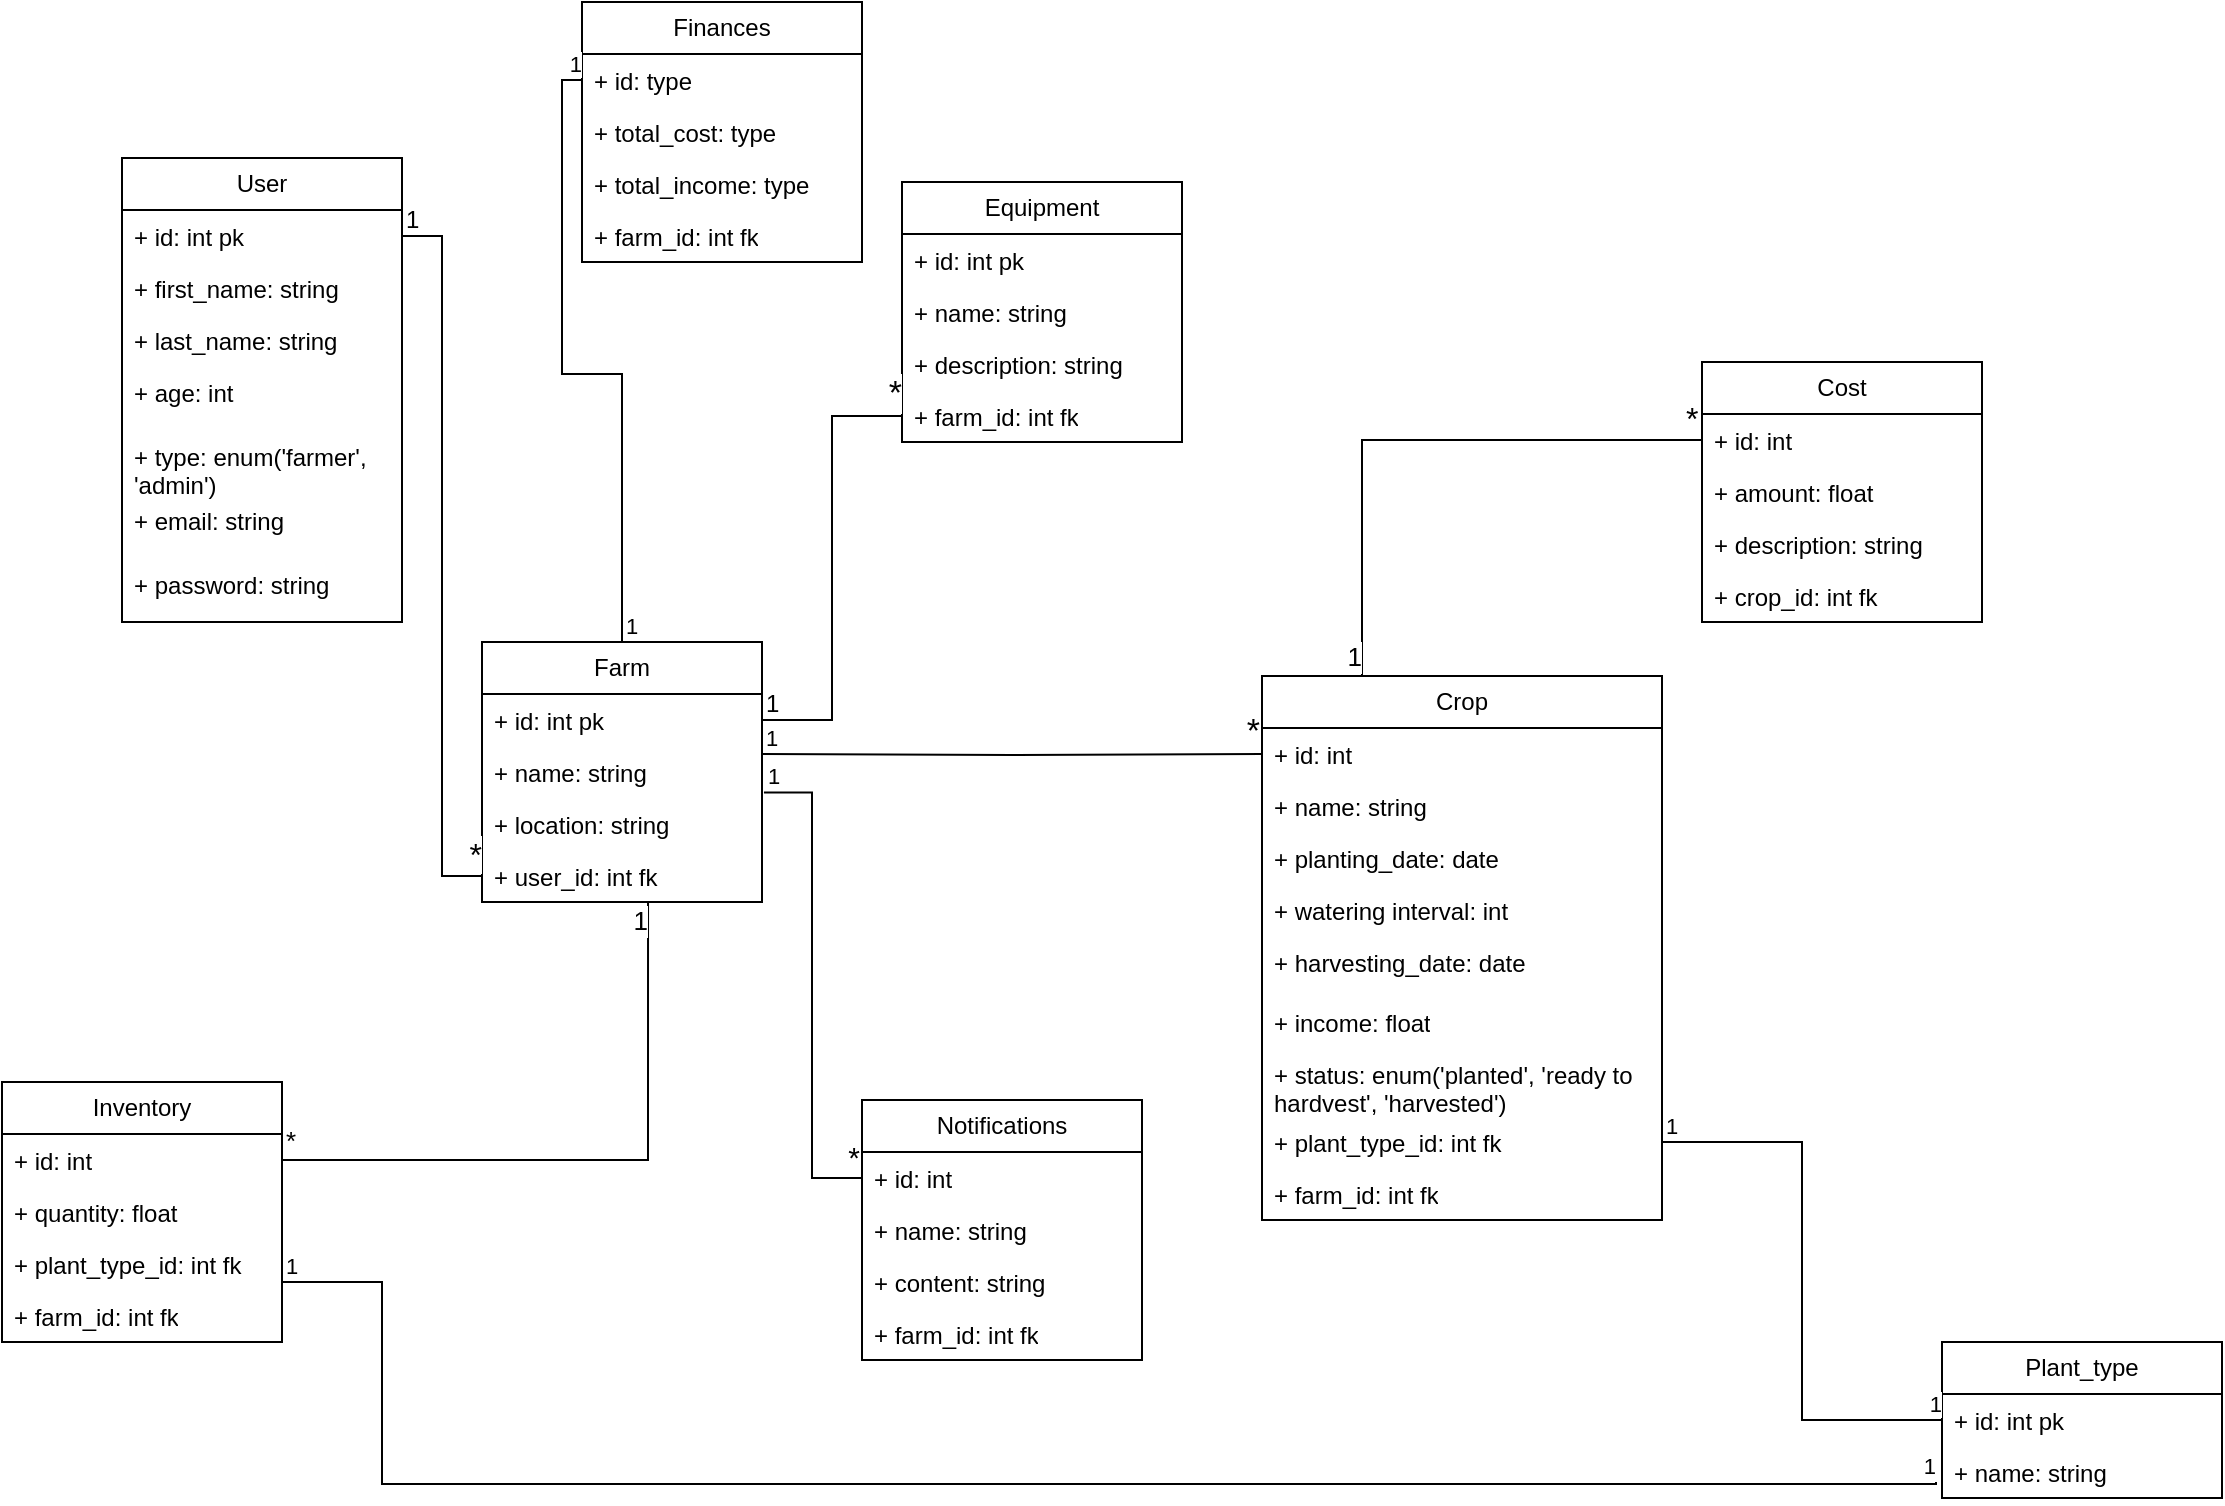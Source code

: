 <mxfile version="24.0.1" type="device">
  <diagram name="Page-1" id="ExYZ_vn_55z2BqfgQdrC">
    <mxGraphModel dx="1461" dy="925" grid="1" gridSize="10" guides="1" tooltips="1" connect="1" arrows="1" fold="1" page="1" pageScale="1" pageWidth="850" pageHeight="1100" math="0" shadow="0">
      <root>
        <mxCell id="0" />
        <mxCell id="1" parent="0" />
        <mxCell id="UTPdprkSvMQMD3dr8gy0-1" value="User" style="swimlane;fontStyle=0;childLayout=stackLayout;horizontal=1;startSize=26;fillColor=none;horizontalStack=0;resizeParent=1;resizeParentMax=0;resizeLast=0;collapsible=1;marginBottom=0;whiteSpace=wrap;html=1;" parent="1" vertex="1">
          <mxGeometry x="260" y="168" width="140" height="232" as="geometry" />
        </mxCell>
        <mxCell id="UTPdprkSvMQMD3dr8gy0-2" value="+ id: int pk" style="text;strokeColor=none;fillColor=none;align=left;verticalAlign=top;spacingLeft=4;spacingRight=4;overflow=hidden;rotatable=0;points=[[0,0.5],[1,0.5]];portConstraint=eastwest;whiteSpace=wrap;html=1;" parent="UTPdprkSvMQMD3dr8gy0-1" vertex="1">
          <mxGeometry y="26" width="140" height="26" as="geometry" />
        </mxCell>
        <mxCell id="UTPdprkSvMQMD3dr8gy0-3" value="+ first_name: string" style="text;strokeColor=none;fillColor=none;align=left;verticalAlign=top;spacingLeft=4;spacingRight=4;overflow=hidden;rotatable=0;points=[[0,0.5],[1,0.5]];portConstraint=eastwest;whiteSpace=wrap;html=1;" parent="UTPdprkSvMQMD3dr8gy0-1" vertex="1">
          <mxGeometry y="52" width="140" height="26" as="geometry" />
        </mxCell>
        <mxCell id="UTPdprkSvMQMD3dr8gy0-10" value="+ last_name: string" style="text;strokeColor=none;fillColor=none;align=left;verticalAlign=top;spacingLeft=4;spacingRight=4;overflow=hidden;rotatable=0;points=[[0,0.5],[1,0.5]];portConstraint=eastwest;whiteSpace=wrap;html=1;" parent="UTPdprkSvMQMD3dr8gy0-1" vertex="1">
          <mxGeometry y="78" width="140" height="26" as="geometry" />
        </mxCell>
        <mxCell id="UTPdprkSvMQMD3dr8gy0-14" value="+ age: int" style="text;strokeColor=none;fillColor=none;align=left;verticalAlign=top;spacingLeft=4;spacingRight=4;overflow=hidden;rotatable=0;points=[[0,0.5],[1,0.5]];portConstraint=eastwest;whiteSpace=wrap;html=1;" parent="UTPdprkSvMQMD3dr8gy0-1" vertex="1">
          <mxGeometry y="104" width="140" height="32" as="geometry" />
        </mxCell>
        <mxCell id="UTPdprkSvMQMD3dr8gy0-13" value="+ type: enum(&#39;farmer&#39;, &#39;admin&#39;)" style="text;strokeColor=none;fillColor=none;align=left;verticalAlign=top;spacingLeft=4;spacingRight=4;overflow=hidden;rotatable=0;points=[[0,0.5],[1,0.5]];portConstraint=eastwest;whiteSpace=wrap;html=1;" parent="UTPdprkSvMQMD3dr8gy0-1" vertex="1">
          <mxGeometry y="136" width="140" height="32" as="geometry" />
        </mxCell>
        <mxCell id="UTPdprkSvMQMD3dr8gy0-15" value="+ email: string" style="text;strokeColor=none;fillColor=none;align=left;verticalAlign=top;spacingLeft=4;spacingRight=4;overflow=hidden;rotatable=0;points=[[0,0.5],[1,0.5]];portConstraint=eastwest;whiteSpace=wrap;html=1;" parent="UTPdprkSvMQMD3dr8gy0-1" vertex="1">
          <mxGeometry y="168" width="140" height="32" as="geometry" />
        </mxCell>
        <mxCell id="UTPdprkSvMQMD3dr8gy0-12" value="+ password: string" style="text;strokeColor=none;fillColor=none;align=left;verticalAlign=top;spacingLeft=4;spacingRight=4;overflow=hidden;rotatable=0;points=[[0,0.5],[1,0.5]];portConstraint=eastwest;whiteSpace=wrap;html=1;" parent="UTPdprkSvMQMD3dr8gy0-1" vertex="1">
          <mxGeometry y="200" width="140" height="32" as="geometry" />
        </mxCell>
        <mxCell id="UTPdprkSvMQMD3dr8gy0-16" value="Farm" style="swimlane;fontStyle=0;childLayout=stackLayout;horizontal=1;startSize=26;fillColor=none;horizontalStack=0;resizeParent=1;resizeParentMax=0;resizeLast=0;collapsible=1;marginBottom=0;whiteSpace=wrap;html=1;" parent="1" vertex="1">
          <mxGeometry x="440" y="410" width="140" height="130" as="geometry" />
        </mxCell>
        <mxCell id="UTPdprkSvMQMD3dr8gy0-17" value="+ id: int pk" style="text;strokeColor=none;fillColor=none;align=left;verticalAlign=top;spacingLeft=4;spacingRight=4;overflow=hidden;rotatable=0;points=[[0,0.5],[1,0.5]];portConstraint=eastwest;whiteSpace=wrap;html=1;" parent="UTPdprkSvMQMD3dr8gy0-16" vertex="1">
          <mxGeometry y="26" width="140" height="26" as="geometry" />
        </mxCell>
        <mxCell id="UTPdprkSvMQMD3dr8gy0-18" value="+ name: string" style="text;strokeColor=none;fillColor=none;align=left;verticalAlign=top;spacingLeft=4;spacingRight=4;overflow=hidden;rotatable=0;points=[[0,0.5],[1,0.5]];portConstraint=eastwest;whiteSpace=wrap;html=1;" parent="UTPdprkSvMQMD3dr8gy0-16" vertex="1">
          <mxGeometry y="52" width="140" height="26" as="geometry" />
        </mxCell>
        <mxCell id="UTPdprkSvMQMD3dr8gy0-20" value="+ location: string" style="text;strokeColor=none;fillColor=none;align=left;verticalAlign=top;spacingLeft=4;spacingRight=4;overflow=hidden;rotatable=0;points=[[0,0.5],[1,0.5]];portConstraint=eastwest;whiteSpace=wrap;html=1;" parent="UTPdprkSvMQMD3dr8gy0-16" vertex="1">
          <mxGeometry y="78" width="140" height="26" as="geometry" />
        </mxCell>
        <mxCell id="UTPdprkSvMQMD3dr8gy0-19" value="+ user_id: int fk" style="text;strokeColor=none;fillColor=none;align=left;verticalAlign=top;spacingLeft=4;spacingRight=4;overflow=hidden;rotatable=0;points=[[0,0.5],[1,0.5]];portConstraint=eastwest;whiteSpace=wrap;html=1;" parent="UTPdprkSvMQMD3dr8gy0-16" vertex="1">
          <mxGeometry y="104" width="140" height="26" as="geometry" />
        </mxCell>
        <mxCell id="UTPdprkSvMQMD3dr8gy0-22" value="" style="endArrow=none;html=1;edgeStyle=orthogonalEdgeStyle;rounded=0;exitX=1;exitY=0.5;exitDx=0;exitDy=0;entryX=0;entryY=0.5;entryDx=0;entryDy=0;" parent="1" source="UTPdprkSvMQMD3dr8gy0-2" target="UTPdprkSvMQMD3dr8gy0-19" edge="1">
          <mxGeometry relative="1" as="geometry">
            <mxPoint x="340" y="420" as="sourcePoint" />
            <mxPoint x="500" y="420" as="targetPoint" />
          </mxGeometry>
        </mxCell>
        <mxCell id="UTPdprkSvMQMD3dr8gy0-23" value="&lt;font style=&quot;font-size: 12px;&quot;&gt;1&lt;/font&gt;" style="edgeLabel;resizable=0;html=1;align=left;verticalAlign=bottom;arcSize=12;imageWidth=24;" parent="UTPdprkSvMQMD3dr8gy0-22" connectable="0" vertex="1">
          <mxGeometry x="-1" relative="1" as="geometry" />
        </mxCell>
        <mxCell id="UTPdprkSvMQMD3dr8gy0-24" value="&lt;font style=&quot;font-size: 16px;&quot;&gt;*&lt;/font&gt;" style="edgeLabel;resizable=0;html=1;align=right;verticalAlign=bottom;" parent="UTPdprkSvMQMD3dr8gy0-22" connectable="0" vertex="1">
          <mxGeometry x="1" relative="1" as="geometry" />
        </mxCell>
        <mxCell id="UTPdprkSvMQMD3dr8gy0-25" value="Equipment" style="swimlane;fontStyle=0;childLayout=stackLayout;horizontal=1;startSize=26;fillColor=none;horizontalStack=0;resizeParent=1;resizeParentMax=0;resizeLast=0;collapsible=1;marginBottom=0;whiteSpace=wrap;html=1;" parent="1" vertex="1">
          <mxGeometry x="650" y="180" width="140" height="130" as="geometry" />
        </mxCell>
        <mxCell id="UTPdprkSvMQMD3dr8gy0-26" value="+ id: int pk" style="text;strokeColor=none;fillColor=none;align=left;verticalAlign=top;spacingLeft=4;spacingRight=4;overflow=hidden;rotatable=0;points=[[0,0.5],[1,0.5]];portConstraint=eastwest;whiteSpace=wrap;html=1;" parent="UTPdprkSvMQMD3dr8gy0-25" vertex="1">
          <mxGeometry y="26" width="140" height="26" as="geometry" />
        </mxCell>
        <mxCell id="UTPdprkSvMQMD3dr8gy0-27" value="+ name: string" style="text;strokeColor=none;fillColor=none;align=left;verticalAlign=top;spacingLeft=4;spacingRight=4;overflow=hidden;rotatable=0;points=[[0,0.5],[1,0.5]];portConstraint=eastwest;whiteSpace=wrap;html=1;" parent="UTPdprkSvMQMD3dr8gy0-25" vertex="1">
          <mxGeometry y="52" width="140" height="26" as="geometry" />
        </mxCell>
        <mxCell id="UTPdprkSvMQMD3dr8gy0-29" value="+ description: string" style="text;strokeColor=none;fillColor=none;align=left;verticalAlign=top;spacingLeft=4;spacingRight=4;overflow=hidden;rotatable=0;points=[[0,0.5],[1,0.5]];portConstraint=eastwest;whiteSpace=wrap;html=1;" parent="UTPdprkSvMQMD3dr8gy0-25" vertex="1">
          <mxGeometry y="78" width="140" height="26" as="geometry" />
        </mxCell>
        <mxCell id="UTPdprkSvMQMD3dr8gy0-28" value="+ farm_id: int fk" style="text;strokeColor=none;fillColor=none;align=left;verticalAlign=top;spacingLeft=4;spacingRight=4;overflow=hidden;rotatable=0;points=[[0,0.5],[1,0.5]];portConstraint=eastwest;whiteSpace=wrap;html=1;" parent="UTPdprkSvMQMD3dr8gy0-25" vertex="1">
          <mxGeometry y="104" width="140" height="26" as="geometry" />
        </mxCell>
        <mxCell id="UTPdprkSvMQMD3dr8gy0-30" value="" style="endArrow=none;html=1;edgeStyle=orthogonalEdgeStyle;rounded=0;exitX=1;exitY=0.5;exitDx=0;exitDy=0;entryX=0;entryY=0.5;entryDx=0;entryDy=0;" parent="1" source="UTPdprkSvMQMD3dr8gy0-17" target="UTPdprkSvMQMD3dr8gy0-28" edge="1">
          <mxGeometry relative="1" as="geometry">
            <mxPoint x="650" y="370" as="sourcePoint" />
            <mxPoint x="810" y="370" as="targetPoint" />
          </mxGeometry>
        </mxCell>
        <mxCell id="UTPdprkSvMQMD3dr8gy0-31" value="&lt;font style=&quot;font-size: 12px;&quot;&gt;1&lt;/font&gt;" style="edgeLabel;resizable=0;html=1;align=left;verticalAlign=bottom;" parent="UTPdprkSvMQMD3dr8gy0-30" connectable="0" vertex="1">
          <mxGeometry x="-1" relative="1" as="geometry" />
        </mxCell>
        <mxCell id="UTPdprkSvMQMD3dr8gy0-32" value="&lt;font style=&quot;font-size: 17px;&quot;&gt;*&lt;/font&gt;" style="edgeLabel;resizable=0;html=1;align=right;verticalAlign=bottom;" parent="UTPdprkSvMQMD3dr8gy0-30" connectable="0" vertex="1">
          <mxGeometry x="1" relative="1" as="geometry" />
        </mxCell>
        <mxCell id="UTPdprkSvMQMD3dr8gy0-33" value="Crop" style="swimlane;fontStyle=0;childLayout=stackLayout;horizontal=1;startSize=26;fillColor=none;horizontalStack=0;resizeParent=1;resizeParentMax=0;resizeLast=0;collapsible=1;marginBottom=0;whiteSpace=wrap;html=1;" parent="1" vertex="1">
          <mxGeometry x="830" y="427" width="200" height="272" as="geometry" />
        </mxCell>
        <mxCell id="UTPdprkSvMQMD3dr8gy0-34" value="+ id: int" style="text;strokeColor=none;fillColor=none;align=left;verticalAlign=top;spacingLeft=4;spacingRight=4;overflow=hidden;rotatable=0;points=[[0,0.5],[1,0.5]];portConstraint=eastwest;whiteSpace=wrap;html=1;" parent="UTPdprkSvMQMD3dr8gy0-33" vertex="1">
          <mxGeometry y="26" width="200" height="26" as="geometry" />
        </mxCell>
        <mxCell id="UTPdprkSvMQMD3dr8gy0-35" value="+ name: string" style="text;strokeColor=none;fillColor=none;align=left;verticalAlign=top;spacingLeft=4;spacingRight=4;overflow=hidden;rotatable=0;points=[[0,0.5],[1,0.5]];portConstraint=eastwest;whiteSpace=wrap;html=1;" parent="UTPdprkSvMQMD3dr8gy0-33" vertex="1">
          <mxGeometry y="52" width="200" height="26" as="geometry" />
        </mxCell>
        <mxCell id="UTPdprkSvMQMD3dr8gy0-36" value="+ planting_date: date" style="text;strokeColor=none;fillColor=none;align=left;verticalAlign=top;spacingLeft=4;spacingRight=4;overflow=hidden;rotatable=0;points=[[0,0.5],[1,0.5]];portConstraint=eastwest;whiteSpace=wrap;html=1;" parent="UTPdprkSvMQMD3dr8gy0-33" vertex="1">
          <mxGeometry y="78" width="200" height="26" as="geometry" />
        </mxCell>
        <mxCell id="UTPdprkSvMQMD3dr8gy0-37" value="+ watering interval: int" style="text;strokeColor=none;fillColor=none;align=left;verticalAlign=top;spacingLeft=4;spacingRight=4;overflow=hidden;rotatable=0;points=[[0,0.5],[1,0.5]];portConstraint=eastwest;whiteSpace=wrap;html=1;" parent="UTPdprkSvMQMD3dr8gy0-33" vertex="1">
          <mxGeometry y="104" width="200" height="26" as="geometry" />
        </mxCell>
        <mxCell id="UTPdprkSvMQMD3dr8gy0-39" value="+ harvesting_date: date" style="text;strokeColor=none;fillColor=none;align=left;verticalAlign=top;spacingLeft=4;spacingRight=4;overflow=hidden;rotatable=0;points=[[0,0.5],[1,0.5]];portConstraint=eastwest;whiteSpace=wrap;html=1;" parent="UTPdprkSvMQMD3dr8gy0-33" vertex="1">
          <mxGeometry y="130" width="200" height="30" as="geometry" />
        </mxCell>
        <mxCell id="UTPdprkSvMQMD3dr8gy0-49" value="+ income: float" style="text;strokeColor=none;fillColor=none;align=left;verticalAlign=top;spacingLeft=4;spacingRight=4;overflow=hidden;rotatable=0;points=[[0,0.5],[1,0.5]];portConstraint=eastwest;whiteSpace=wrap;html=1;" parent="UTPdprkSvMQMD3dr8gy0-33" vertex="1">
          <mxGeometry y="160" width="200" height="26" as="geometry" />
        </mxCell>
        <mxCell id="UTPdprkSvMQMD3dr8gy0-42" value="+ status: enum(&#39;planted&#39;, &#39;ready to hardvest&#39;, &#39;harvested&#39;)" style="text;strokeColor=none;fillColor=none;align=left;verticalAlign=top;spacingLeft=4;spacingRight=4;overflow=hidden;rotatable=0;points=[[0,0.5],[1,0.5]];portConstraint=eastwest;whiteSpace=wrap;html=1;" parent="UTPdprkSvMQMD3dr8gy0-33" vertex="1">
          <mxGeometry y="186" width="200" height="34" as="geometry" />
        </mxCell>
        <mxCell id="UTPdprkSvMQMD3dr8gy0-81" value="+ plant_type_id: int fk" style="text;strokeColor=none;fillColor=none;align=left;verticalAlign=top;spacingLeft=4;spacingRight=4;overflow=hidden;rotatable=0;points=[[0,0.5],[1,0.5]];portConstraint=eastwest;whiteSpace=wrap;html=1;" parent="UTPdprkSvMQMD3dr8gy0-33" vertex="1">
          <mxGeometry y="220" width="200" height="26" as="geometry" />
        </mxCell>
        <mxCell id="UTPdprkSvMQMD3dr8gy0-41" value="+ farm_id: int fk" style="text;strokeColor=none;fillColor=none;align=left;verticalAlign=top;spacingLeft=4;spacingRight=4;overflow=hidden;rotatable=0;points=[[0,0.5],[1,0.5]];portConstraint=eastwest;whiteSpace=wrap;html=1;" parent="UTPdprkSvMQMD3dr8gy0-33" vertex="1">
          <mxGeometry y="246" width="200" height="26" as="geometry" />
        </mxCell>
        <mxCell id="UTPdprkSvMQMD3dr8gy0-45" value="" style="endArrow=none;html=1;edgeStyle=orthogonalEdgeStyle;rounded=0;entryX=0;entryY=0.5;entryDx=0;entryDy=0;" parent="1" target="UTPdprkSvMQMD3dr8gy0-34" edge="1">
          <mxGeometry relative="1" as="geometry">
            <mxPoint x="580" y="466" as="sourcePoint" />
            <mxPoint x="1100" y="180" as="targetPoint" />
          </mxGeometry>
        </mxCell>
        <mxCell id="UTPdprkSvMQMD3dr8gy0-46" value="&lt;font style=&quot;font-size: 11px;&quot;&gt;1&lt;/font&gt;" style="edgeLabel;resizable=0;html=1;align=left;verticalAlign=bottom;" parent="UTPdprkSvMQMD3dr8gy0-45" connectable="0" vertex="1">
          <mxGeometry x="-1" relative="1" as="geometry" />
        </mxCell>
        <mxCell id="UTPdprkSvMQMD3dr8gy0-47" value="&lt;font style=&quot;font-size: 17px;&quot;&gt;*&lt;/font&gt;" style="edgeLabel;resizable=0;html=1;align=right;verticalAlign=bottom;" parent="UTPdprkSvMQMD3dr8gy0-45" connectable="0" vertex="1">
          <mxGeometry x="1" relative="1" as="geometry" />
        </mxCell>
        <mxCell id="UTPdprkSvMQMD3dr8gy0-50" value="Finances" style="swimlane;fontStyle=0;childLayout=stackLayout;horizontal=1;startSize=26;fillColor=none;horizontalStack=0;resizeParent=1;resizeParentMax=0;resizeLast=0;collapsible=1;marginBottom=0;whiteSpace=wrap;html=1;" parent="1" vertex="1">
          <mxGeometry x="490" y="90" width="140" height="130" as="geometry" />
        </mxCell>
        <mxCell id="UTPdprkSvMQMD3dr8gy0-51" value="+ id: type" style="text;strokeColor=none;fillColor=none;align=left;verticalAlign=top;spacingLeft=4;spacingRight=4;overflow=hidden;rotatable=0;points=[[0,0.5],[1,0.5]];portConstraint=eastwest;whiteSpace=wrap;html=1;" parent="UTPdprkSvMQMD3dr8gy0-50" vertex="1">
          <mxGeometry y="26" width="140" height="26" as="geometry" />
        </mxCell>
        <mxCell id="UTPdprkSvMQMD3dr8gy0-52" value="+ total_cost: type" style="text;strokeColor=none;fillColor=none;align=left;verticalAlign=top;spacingLeft=4;spacingRight=4;overflow=hidden;rotatable=0;points=[[0,0.5],[1,0.5]];portConstraint=eastwest;whiteSpace=wrap;html=1;" parent="UTPdprkSvMQMD3dr8gy0-50" vertex="1">
          <mxGeometry y="52" width="140" height="26" as="geometry" />
        </mxCell>
        <mxCell id="UTPdprkSvMQMD3dr8gy0-53" value="+ total_income: type" style="text;strokeColor=none;fillColor=none;align=left;verticalAlign=top;spacingLeft=4;spacingRight=4;overflow=hidden;rotatable=0;points=[[0,0.5],[1,0.5]];portConstraint=eastwest;whiteSpace=wrap;html=1;" parent="UTPdprkSvMQMD3dr8gy0-50" vertex="1">
          <mxGeometry y="78" width="140" height="26" as="geometry" />
        </mxCell>
        <mxCell id="UTPdprkSvMQMD3dr8gy0-54" value="+ farm_id: int fk" style="text;strokeColor=none;fillColor=none;align=left;verticalAlign=top;spacingLeft=4;spacingRight=4;overflow=hidden;rotatable=0;points=[[0,0.5],[1,0.5]];portConstraint=eastwest;whiteSpace=wrap;html=1;" parent="UTPdprkSvMQMD3dr8gy0-50" vertex="1">
          <mxGeometry y="104" width="140" height="26" as="geometry" />
        </mxCell>
        <mxCell id="UTPdprkSvMQMD3dr8gy0-55" value="" style="endArrow=none;html=1;edgeStyle=orthogonalEdgeStyle;rounded=0;entryX=0;entryY=0.5;entryDx=0;entryDy=0;exitX=0.5;exitY=0;exitDx=0;exitDy=0;" parent="1" source="UTPdprkSvMQMD3dr8gy0-16" target="UTPdprkSvMQMD3dr8gy0-51" edge="1">
          <mxGeometry relative="1" as="geometry">
            <mxPoint x="500" y="330" as="sourcePoint" />
            <mxPoint x="489.45" y="40.0" as="targetPoint" />
          </mxGeometry>
        </mxCell>
        <mxCell id="UTPdprkSvMQMD3dr8gy0-56" value="1" style="edgeLabel;resizable=0;html=1;align=left;verticalAlign=bottom;" parent="UTPdprkSvMQMD3dr8gy0-55" connectable="0" vertex="1">
          <mxGeometry x="-1" relative="1" as="geometry" />
        </mxCell>
        <mxCell id="UTPdprkSvMQMD3dr8gy0-57" value="1" style="edgeLabel;resizable=0;html=1;align=right;verticalAlign=bottom;" parent="UTPdprkSvMQMD3dr8gy0-55" connectable="0" vertex="1">
          <mxGeometry x="1" relative="1" as="geometry" />
        </mxCell>
        <mxCell id="UTPdprkSvMQMD3dr8gy0-58" value="Notifications" style="swimlane;fontStyle=0;childLayout=stackLayout;horizontal=1;startSize=26;fillColor=none;horizontalStack=0;resizeParent=1;resizeParentMax=0;resizeLast=0;collapsible=1;marginBottom=0;whiteSpace=wrap;html=1;" parent="1" vertex="1">
          <mxGeometry x="630" y="639" width="140" height="130" as="geometry" />
        </mxCell>
        <mxCell id="UTPdprkSvMQMD3dr8gy0-59" value="+ id: int" style="text;strokeColor=none;fillColor=none;align=left;verticalAlign=top;spacingLeft=4;spacingRight=4;overflow=hidden;rotatable=0;points=[[0,0.5],[1,0.5]];portConstraint=eastwest;whiteSpace=wrap;html=1;" parent="UTPdprkSvMQMD3dr8gy0-58" vertex="1">
          <mxGeometry y="26" width="140" height="26" as="geometry" />
        </mxCell>
        <mxCell id="UTPdprkSvMQMD3dr8gy0-60" value="+ name: string" style="text;strokeColor=none;fillColor=none;align=left;verticalAlign=top;spacingLeft=4;spacingRight=4;overflow=hidden;rotatable=0;points=[[0,0.5],[1,0.5]];portConstraint=eastwest;whiteSpace=wrap;html=1;" parent="UTPdprkSvMQMD3dr8gy0-58" vertex="1">
          <mxGeometry y="52" width="140" height="26" as="geometry" />
        </mxCell>
        <mxCell id="UTPdprkSvMQMD3dr8gy0-61" value="+ content: string" style="text;strokeColor=none;fillColor=none;align=left;verticalAlign=top;spacingLeft=4;spacingRight=4;overflow=hidden;rotatable=0;points=[[0,0.5],[1,0.5]];portConstraint=eastwest;whiteSpace=wrap;html=1;" parent="UTPdprkSvMQMD3dr8gy0-58" vertex="1">
          <mxGeometry y="78" width="140" height="26" as="geometry" />
        </mxCell>
        <mxCell id="UTPdprkSvMQMD3dr8gy0-63" value="+ farm_id: int fk" style="text;strokeColor=none;fillColor=none;align=left;verticalAlign=top;spacingLeft=4;spacingRight=4;overflow=hidden;rotatable=0;points=[[0,0.5],[1,0.5]];portConstraint=eastwest;whiteSpace=wrap;html=1;" parent="UTPdprkSvMQMD3dr8gy0-58" vertex="1">
          <mxGeometry y="104" width="140" height="26" as="geometry" />
        </mxCell>
        <mxCell id="UTPdprkSvMQMD3dr8gy0-64" value="" style="endArrow=none;html=1;edgeStyle=orthogonalEdgeStyle;rounded=0;exitX=1.007;exitY=-0.105;exitDx=0;exitDy=0;exitPerimeter=0;entryX=0;entryY=0.5;entryDx=0;entryDy=0;" parent="1" source="UTPdprkSvMQMD3dr8gy0-20" target="UTPdprkSvMQMD3dr8gy0-59" edge="1">
          <mxGeometry relative="1" as="geometry">
            <mxPoint x="670" y="670" as="sourcePoint" />
            <mxPoint x="830" y="670" as="targetPoint" />
          </mxGeometry>
        </mxCell>
        <mxCell id="UTPdprkSvMQMD3dr8gy0-65" value="1" style="edgeLabel;resizable=0;html=1;align=left;verticalAlign=bottom;" parent="UTPdprkSvMQMD3dr8gy0-64" connectable="0" vertex="1">
          <mxGeometry x="-1" relative="1" as="geometry" />
        </mxCell>
        <mxCell id="UTPdprkSvMQMD3dr8gy0-66" value="&lt;font style=&quot;font-size: 15px;&quot;&gt;*&lt;/font&gt;" style="edgeLabel;resizable=0;html=1;align=right;verticalAlign=bottom;" parent="UTPdprkSvMQMD3dr8gy0-64" connectable="0" vertex="1">
          <mxGeometry x="1" relative="1" as="geometry" />
        </mxCell>
        <mxCell id="UTPdprkSvMQMD3dr8gy0-68" value="Cost" style="swimlane;fontStyle=0;childLayout=stackLayout;horizontal=1;startSize=26;fillColor=none;horizontalStack=0;resizeParent=1;resizeParentMax=0;resizeLast=0;collapsible=1;marginBottom=0;whiteSpace=wrap;html=1;" parent="1" vertex="1">
          <mxGeometry x="1050" y="270" width="140" height="130" as="geometry" />
        </mxCell>
        <mxCell id="UTPdprkSvMQMD3dr8gy0-69" value="+ id: int" style="text;strokeColor=none;fillColor=none;align=left;verticalAlign=top;spacingLeft=4;spacingRight=4;overflow=hidden;rotatable=0;points=[[0,0.5],[1,0.5]];portConstraint=eastwest;whiteSpace=wrap;html=1;" parent="UTPdprkSvMQMD3dr8gy0-68" vertex="1">
          <mxGeometry y="26" width="140" height="26" as="geometry" />
        </mxCell>
        <mxCell id="UTPdprkSvMQMD3dr8gy0-70" value="+ amount: float" style="text;strokeColor=none;fillColor=none;align=left;verticalAlign=top;spacingLeft=4;spacingRight=4;overflow=hidden;rotatable=0;points=[[0,0.5],[1,0.5]];portConstraint=eastwest;whiteSpace=wrap;html=1;" parent="UTPdprkSvMQMD3dr8gy0-68" vertex="1">
          <mxGeometry y="52" width="140" height="26" as="geometry" />
        </mxCell>
        <mxCell id="UTPdprkSvMQMD3dr8gy0-76" value="+ description: string" style="text;strokeColor=none;fillColor=none;align=left;verticalAlign=top;spacingLeft=4;spacingRight=4;overflow=hidden;rotatable=0;points=[[0,0.5],[1,0.5]];portConstraint=eastwest;whiteSpace=wrap;html=1;" parent="UTPdprkSvMQMD3dr8gy0-68" vertex="1">
          <mxGeometry y="78" width="140" height="26" as="geometry" />
        </mxCell>
        <mxCell id="4XbgUJoYsAGnG5BcZ-KV-13" value="+ crop_id: int fk" style="text;strokeColor=none;fillColor=none;align=left;verticalAlign=top;spacingLeft=4;spacingRight=4;overflow=hidden;rotatable=0;points=[[0,0.5],[1,0.5]];portConstraint=eastwest;whiteSpace=wrap;html=1;" vertex="1" parent="UTPdprkSvMQMD3dr8gy0-68">
          <mxGeometry y="104" width="140" height="26" as="geometry" />
        </mxCell>
        <mxCell id="UTPdprkSvMQMD3dr8gy0-72" value="" style="endArrow=none;html=1;edgeStyle=orthogonalEdgeStyle;rounded=0;entryX=0.25;entryY=0;entryDx=0;entryDy=0;exitX=0;exitY=0.5;exitDx=0;exitDy=0;" parent="1" source="UTPdprkSvMQMD3dr8gy0-69" target="UTPdprkSvMQMD3dr8gy0-33" edge="1">
          <mxGeometry relative="1" as="geometry">
            <mxPoint x="1040" y="361" as="sourcePoint" />
            <mxPoint x="720" y="460" as="targetPoint" />
          </mxGeometry>
        </mxCell>
        <mxCell id="UTPdprkSvMQMD3dr8gy0-73" value="&lt;font style=&quot;font-size: 16px;&quot;&gt;*&lt;/font&gt;" style="edgeLabel;resizable=0;html=1;align=left;verticalAlign=bottom;" parent="UTPdprkSvMQMD3dr8gy0-72" connectable="0" vertex="1">
          <mxGeometry x="-1" relative="1" as="geometry">
            <mxPoint x="-10" as="offset" />
          </mxGeometry>
        </mxCell>
        <mxCell id="UTPdprkSvMQMD3dr8gy0-74" value="&lt;font style=&quot;font-size: 13px;&quot;&gt;1&lt;/font&gt;" style="edgeLabel;resizable=0;html=1;align=right;verticalAlign=bottom;" parent="UTPdprkSvMQMD3dr8gy0-72" connectable="0" vertex="1">
          <mxGeometry x="1" relative="1" as="geometry" />
        </mxCell>
        <mxCell id="UTPdprkSvMQMD3dr8gy0-82" value="Inventory" style="swimlane;fontStyle=0;childLayout=stackLayout;horizontal=1;startSize=26;fillColor=none;horizontalStack=0;resizeParent=1;resizeParentMax=0;resizeLast=0;collapsible=1;marginBottom=0;whiteSpace=wrap;html=1;" parent="1" vertex="1">
          <mxGeometry x="200" y="630" width="140" height="130" as="geometry" />
        </mxCell>
        <mxCell id="UTPdprkSvMQMD3dr8gy0-83" value="+ id: int" style="text;strokeColor=none;fillColor=none;align=left;verticalAlign=top;spacingLeft=4;spacingRight=4;overflow=hidden;rotatable=0;points=[[0,0.5],[1,0.5]];portConstraint=eastwest;whiteSpace=wrap;html=1;" parent="UTPdprkSvMQMD3dr8gy0-82" vertex="1">
          <mxGeometry y="26" width="140" height="26" as="geometry" />
        </mxCell>
        <mxCell id="UTPdprkSvMQMD3dr8gy0-85" value="+ quantity: float" style="text;strokeColor=none;fillColor=none;align=left;verticalAlign=top;spacingLeft=4;spacingRight=4;overflow=hidden;rotatable=0;points=[[0,0.5],[1,0.5]];portConstraint=eastwest;whiteSpace=wrap;html=1;" parent="UTPdprkSvMQMD3dr8gy0-82" vertex="1">
          <mxGeometry y="52" width="140" height="26" as="geometry" />
        </mxCell>
        <mxCell id="UTPdprkSvMQMD3dr8gy0-84" value="+ plant_type_id: int fk" style="text;strokeColor=none;fillColor=none;align=left;verticalAlign=top;spacingLeft=4;spacingRight=4;overflow=hidden;rotatable=0;points=[[0,0.5],[1,0.5]];portConstraint=eastwest;whiteSpace=wrap;html=1;" parent="UTPdprkSvMQMD3dr8gy0-82" vertex="1">
          <mxGeometry y="78" width="140" height="26" as="geometry" />
        </mxCell>
        <mxCell id="UTPdprkSvMQMD3dr8gy0-92" value="+ farm_id: int fk" style="text;strokeColor=none;fillColor=none;align=left;verticalAlign=top;spacingLeft=4;spacingRight=4;overflow=hidden;rotatable=0;points=[[0,0.5],[1,0.5]];portConstraint=eastwest;whiteSpace=wrap;html=1;" parent="UTPdprkSvMQMD3dr8gy0-82" vertex="1">
          <mxGeometry y="104" width="140" height="26" as="geometry" />
        </mxCell>
        <mxCell id="UTPdprkSvMQMD3dr8gy0-89" value="" style="endArrow=none;html=1;edgeStyle=orthogonalEdgeStyle;rounded=0;exitX=1;exitY=0.5;exitDx=0;exitDy=0;entryX=0.593;entryY=0.981;entryDx=0;entryDy=0;entryPerimeter=0;" parent="1" source="UTPdprkSvMQMD3dr8gy0-83" target="UTPdprkSvMQMD3dr8gy0-19" edge="1">
          <mxGeometry relative="1" as="geometry">
            <mxPoint x="640" y="550" as="sourcePoint" />
            <mxPoint x="800" y="550" as="targetPoint" />
          </mxGeometry>
        </mxCell>
        <mxCell id="UTPdprkSvMQMD3dr8gy0-90" value="&lt;font style=&quot;font-size: 13px;&quot;&gt;*&lt;/font&gt;" style="edgeLabel;resizable=0;html=1;align=left;verticalAlign=bottom;" parent="UTPdprkSvMQMD3dr8gy0-89" connectable="0" vertex="1">
          <mxGeometry x="-1" relative="1" as="geometry" />
        </mxCell>
        <mxCell id="UTPdprkSvMQMD3dr8gy0-91" value="&lt;font style=&quot;font-size: 13px;&quot;&gt;1&lt;/font&gt;" style="edgeLabel;resizable=0;html=1;align=right;verticalAlign=bottom;" parent="UTPdprkSvMQMD3dr8gy0-89" connectable="0" vertex="1">
          <mxGeometry x="1" relative="1" as="geometry">
            <mxPoint y="20" as="offset" />
          </mxGeometry>
        </mxCell>
        <mxCell id="4XbgUJoYsAGnG5BcZ-KV-1" value="Plant_type" style="swimlane;fontStyle=0;childLayout=stackLayout;horizontal=1;startSize=26;fillColor=none;horizontalStack=0;resizeParent=1;resizeParentMax=0;resizeLast=0;collapsible=1;marginBottom=0;whiteSpace=wrap;html=1;" vertex="1" parent="1">
          <mxGeometry x="1170" y="760" width="140" height="78" as="geometry" />
        </mxCell>
        <mxCell id="4XbgUJoYsAGnG5BcZ-KV-2" value="+ id: int pk" style="text;strokeColor=none;fillColor=none;align=left;verticalAlign=top;spacingLeft=4;spacingRight=4;overflow=hidden;rotatable=0;points=[[0,0.5],[1,0.5]];portConstraint=eastwest;whiteSpace=wrap;html=1;" vertex="1" parent="4XbgUJoYsAGnG5BcZ-KV-1">
          <mxGeometry y="26" width="140" height="26" as="geometry" />
        </mxCell>
        <mxCell id="4XbgUJoYsAGnG5BcZ-KV-3" value="+ name: string" style="text;strokeColor=none;fillColor=none;align=left;verticalAlign=top;spacingLeft=4;spacingRight=4;overflow=hidden;rotatable=0;points=[[0,0.5],[1,0.5]];portConstraint=eastwest;whiteSpace=wrap;html=1;" vertex="1" parent="4XbgUJoYsAGnG5BcZ-KV-1">
          <mxGeometry y="52" width="140" height="26" as="geometry" />
        </mxCell>
        <mxCell id="4XbgUJoYsAGnG5BcZ-KV-6" value="" style="endArrow=none;html=1;edgeStyle=orthogonalEdgeStyle;rounded=0;exitX=1;exitY=0.5;exitDx=0;exitDy=0;entryX=0;entryY=0.5;entryDx=0;entryDy=0;" edge="1" parent="1" source="UTPdprkSvMQMD3dr8gy0-81" target="4XbgUJoYsAGnG5BcZ-KV-2">
          <mxGeometry relative="1" as="geometry">
            <mxPoint x="1115" y="549" as="sourcePoint" />
            <mxPoint x="1275" y="549" as="targetPoint" />
          </mxGeometry>
        </mxCell>
        <mxCell id="4XbgUJoYsAGnG5BcZ-KV-7" value="1" style="edgeLabel;resizable=0;html=1;align=left;verticalAlign=bottom;" connectable="0" vertex="1" parent="4XbgUJoYsAGnG5BcZ-KV-6">
          <mxGeometry x="-1" relative="1" as="geometry" />
        </mxCell>
        <mxCell id="4XbgUJoYsAGnG5BcZ-KV-8" value="1" style="edgeLabel;resizable=0;html=1;align=right;verticalAlign=bottom;" connectable="0" vertex="1" parent="4XbgUJoYsAGnG5BcZ-KV-6">
          <mxGeometry x="1" relative="1" as="geometry" />
        </mxCell>
        <mxCell id="4XbgUJoYsAGnG5BcZ-KV-9" value="" style="endArrow=none;html=1;edgeStyle=orthogonalEdgeStyle;rounded=0;exitX=1;exitY=0.5;exitDx=0;exitDy=0;" edge="1" parent="1">
          <mxGeometry relative="1" as="geometry">
            <mxPoint x="340" y="730" as="sourcePoint" />
            <mxPoint x="1167" y="830" as="targetPoint" />
            <Array as="points">
              <mxPoint x="390" y="730" />
              <mxPoint x="390" y="831" />
              <mxPoint x="1167" y="831" />
            </Array>
          </mxGeometry>
        </mxCell>
        <mxCell id="4XbgUJoYsAGnG5BcZ-KV-10" value="1" style="edgeLabel;resizable=0;html=1;align=left;verticalAlign=bottom;" connectable="0" vertex="1" parent="4XbgUJoYsAGnG5BcZ-KV-9">
          <mxGeometry x="-1" relative="1" as="geometry" />
        </mxCell>
        <mxCell id="4XbgUJoYsAGnG5BcZ-KV-11" value="1" style="edgeLabel;resizable=0;html=1;align=right;verticalAlign=bottom;" connectable="0" vertex="1" parent="4XbgUJoYsAGnG5BcZ-KV-9">
          <mxGeometry x="1" relative="1" as="geometry" />
        </mxCell>
      </root>
    </mxGraphModel>
  </diagram>
</mxfile>
